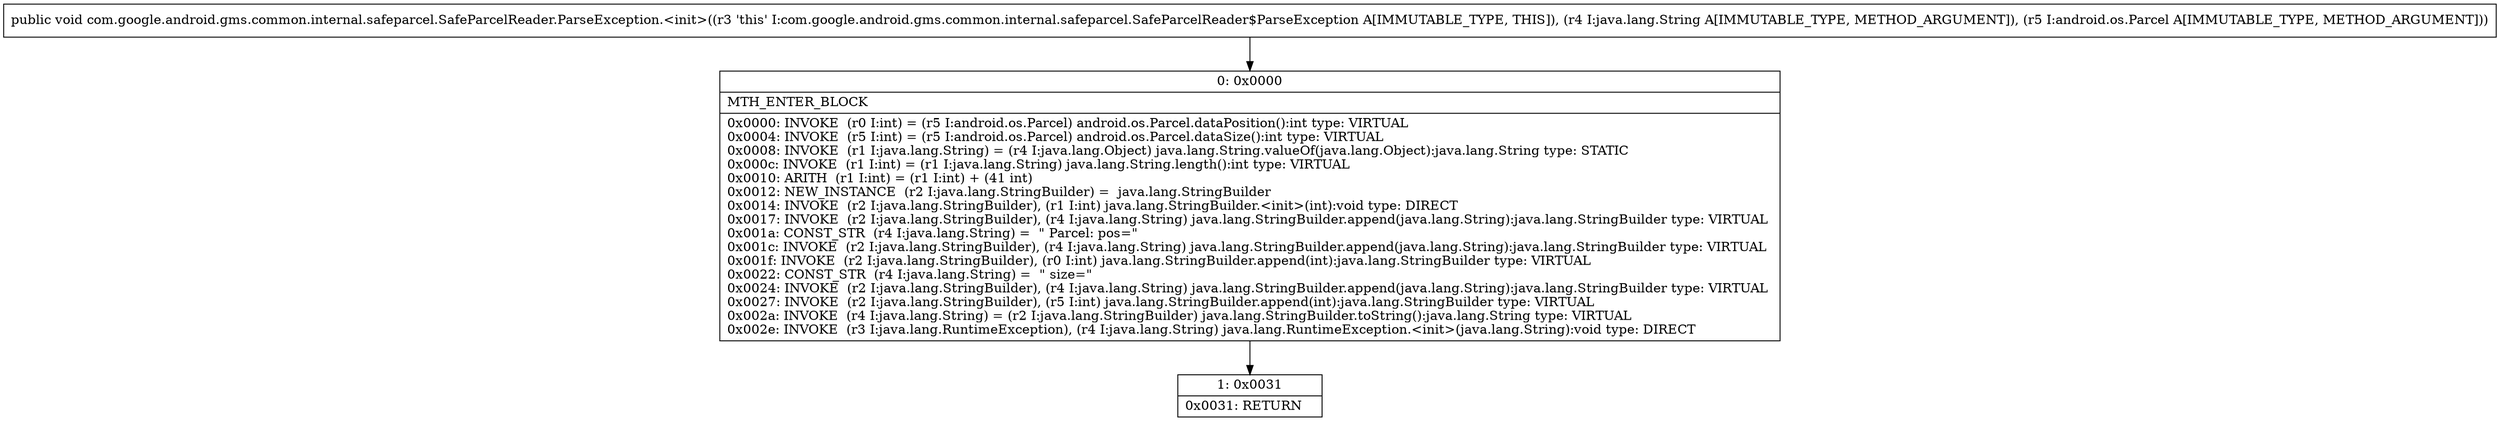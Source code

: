 digraph "CFG forcom.google.android.gms.common.internal.safeparcel.SafeParcelReader.ParseException.\<init\>(Ljava\/lang\/String;Landroid\/os\/Parcel;)V" {
Node_0 [shape=record,label="{0\:\ 0x0000|MTH_ENTER_BLOCK\l|0x0000: INVOKE  (r0 I:int) = (r5 I:android.os.Parcel) android.os.Parcel.dataPosition():int type: VIRTUAL \l0x0004: INVOKE  (r5 I:int) = (r5 I:android.os.Parcel) android.os.Parcel.dataSize():int type: VIRTUAL \l0x0008: INVOKE  (r1 I:java.lang.String) = (r4 I:java.lang.Object) java.lang.String.valueOf(java.lang.Object):java.lang.String type: STATIC \l0x000c: INVOKE  (r1 I:int) = (r1 I:java.lang.String) java.lang.String.length():int type: VIRTUAL \l0x0010: ARITH  (r1 I:int) = (r1 I:int) + (41 int) \l0x0012: NEW_INSTANCE  (r2 I:java.lang.StringBuilder) =  java.lang.StringBuilder \l0x0014: INVOKE  (r2 I:java.lang.StringBuilder), (r1 I:int) java.lang.StringBuilder.\<init\>(int):void type: DIRECT \l0x0017: INVOKE  (r2 I:java.lang.StringBuilder), (r4 I:java.lang.String) java.lang.StringBuilder.append(java.lang.String):java.lang.StringBuilder type: VIRTUAL \l0x001a: CONST_STR  (r4 I:java.lang.String) =  \" Parcel: pos=\" \l0x001c: INVOKE  (r2 I:java.lang.StringBuilder), (r4 I:java.lang.String) java.lang.StringBuilder.append(java.lang.String):java.lang.StringBuilder type: VIRTUAL \l0x001f: INVOKE  (r2 I:java.lang.StringBuilder), (r0 I:int) java.lang.StringBuilder.append(int):java.lang.StringBuilder type: VIRTUAL \l0x0022: CONST_STR  (r4 I:java.lang.String) =  \" size=\" \l0x0024: INVOKE  (r2 I:java.lang.StringBuilder), (r4 I:java.lang.String) java.lang.StringBuilder.append(java.lang.String):java.lang.StringBuilder type: VIRTUAL \l0x0027: INVOKE  (r2 I:java.lang.StringBuilder), (r5 I:int) java.lang.StringBuilder.append(int):java.lang.StringBuilder type: VIRTUAL \l0x002a: INVOKE  (r4 I:java.lang.String) = (r2 I:java.lang.StringBuilder) java.lang.StringBuilder.toString():java.lang.String type: VIRTUAL \l0x002e: INVOKE  (r3 I:java.lang.RuntimeException), (r4 I:java.lang.String) java.lang.RuntimeException.\<init\>(java.lang.String):void type: DIRECT \l}"];
Node_1 [shape=record,label="{1\:\ 0x0031|0x0031: RETURN   \l}"];
MethodNode[shape=record,label="{public void com.google.android.gms.common.internal.safeparcel.SafeParcelReader.ParseException.\<init\>((r3 'this' I:com.google.android.gms.common.internal.safeparcel.SafeParcelReader$ParseException A[IMMUTABLE_TYPE, THIS]), (r4 I:java.lang.String A[IMMUTABLE_TYPE, METHOD_ARGUMENT]), (r5 I:android.os.Parcel A[IMMUTABLE_TYPE, METHOD_ARGUMENT])) }"];
MethodNode -> Node_0;
Node_0 -> Node_1;
}

